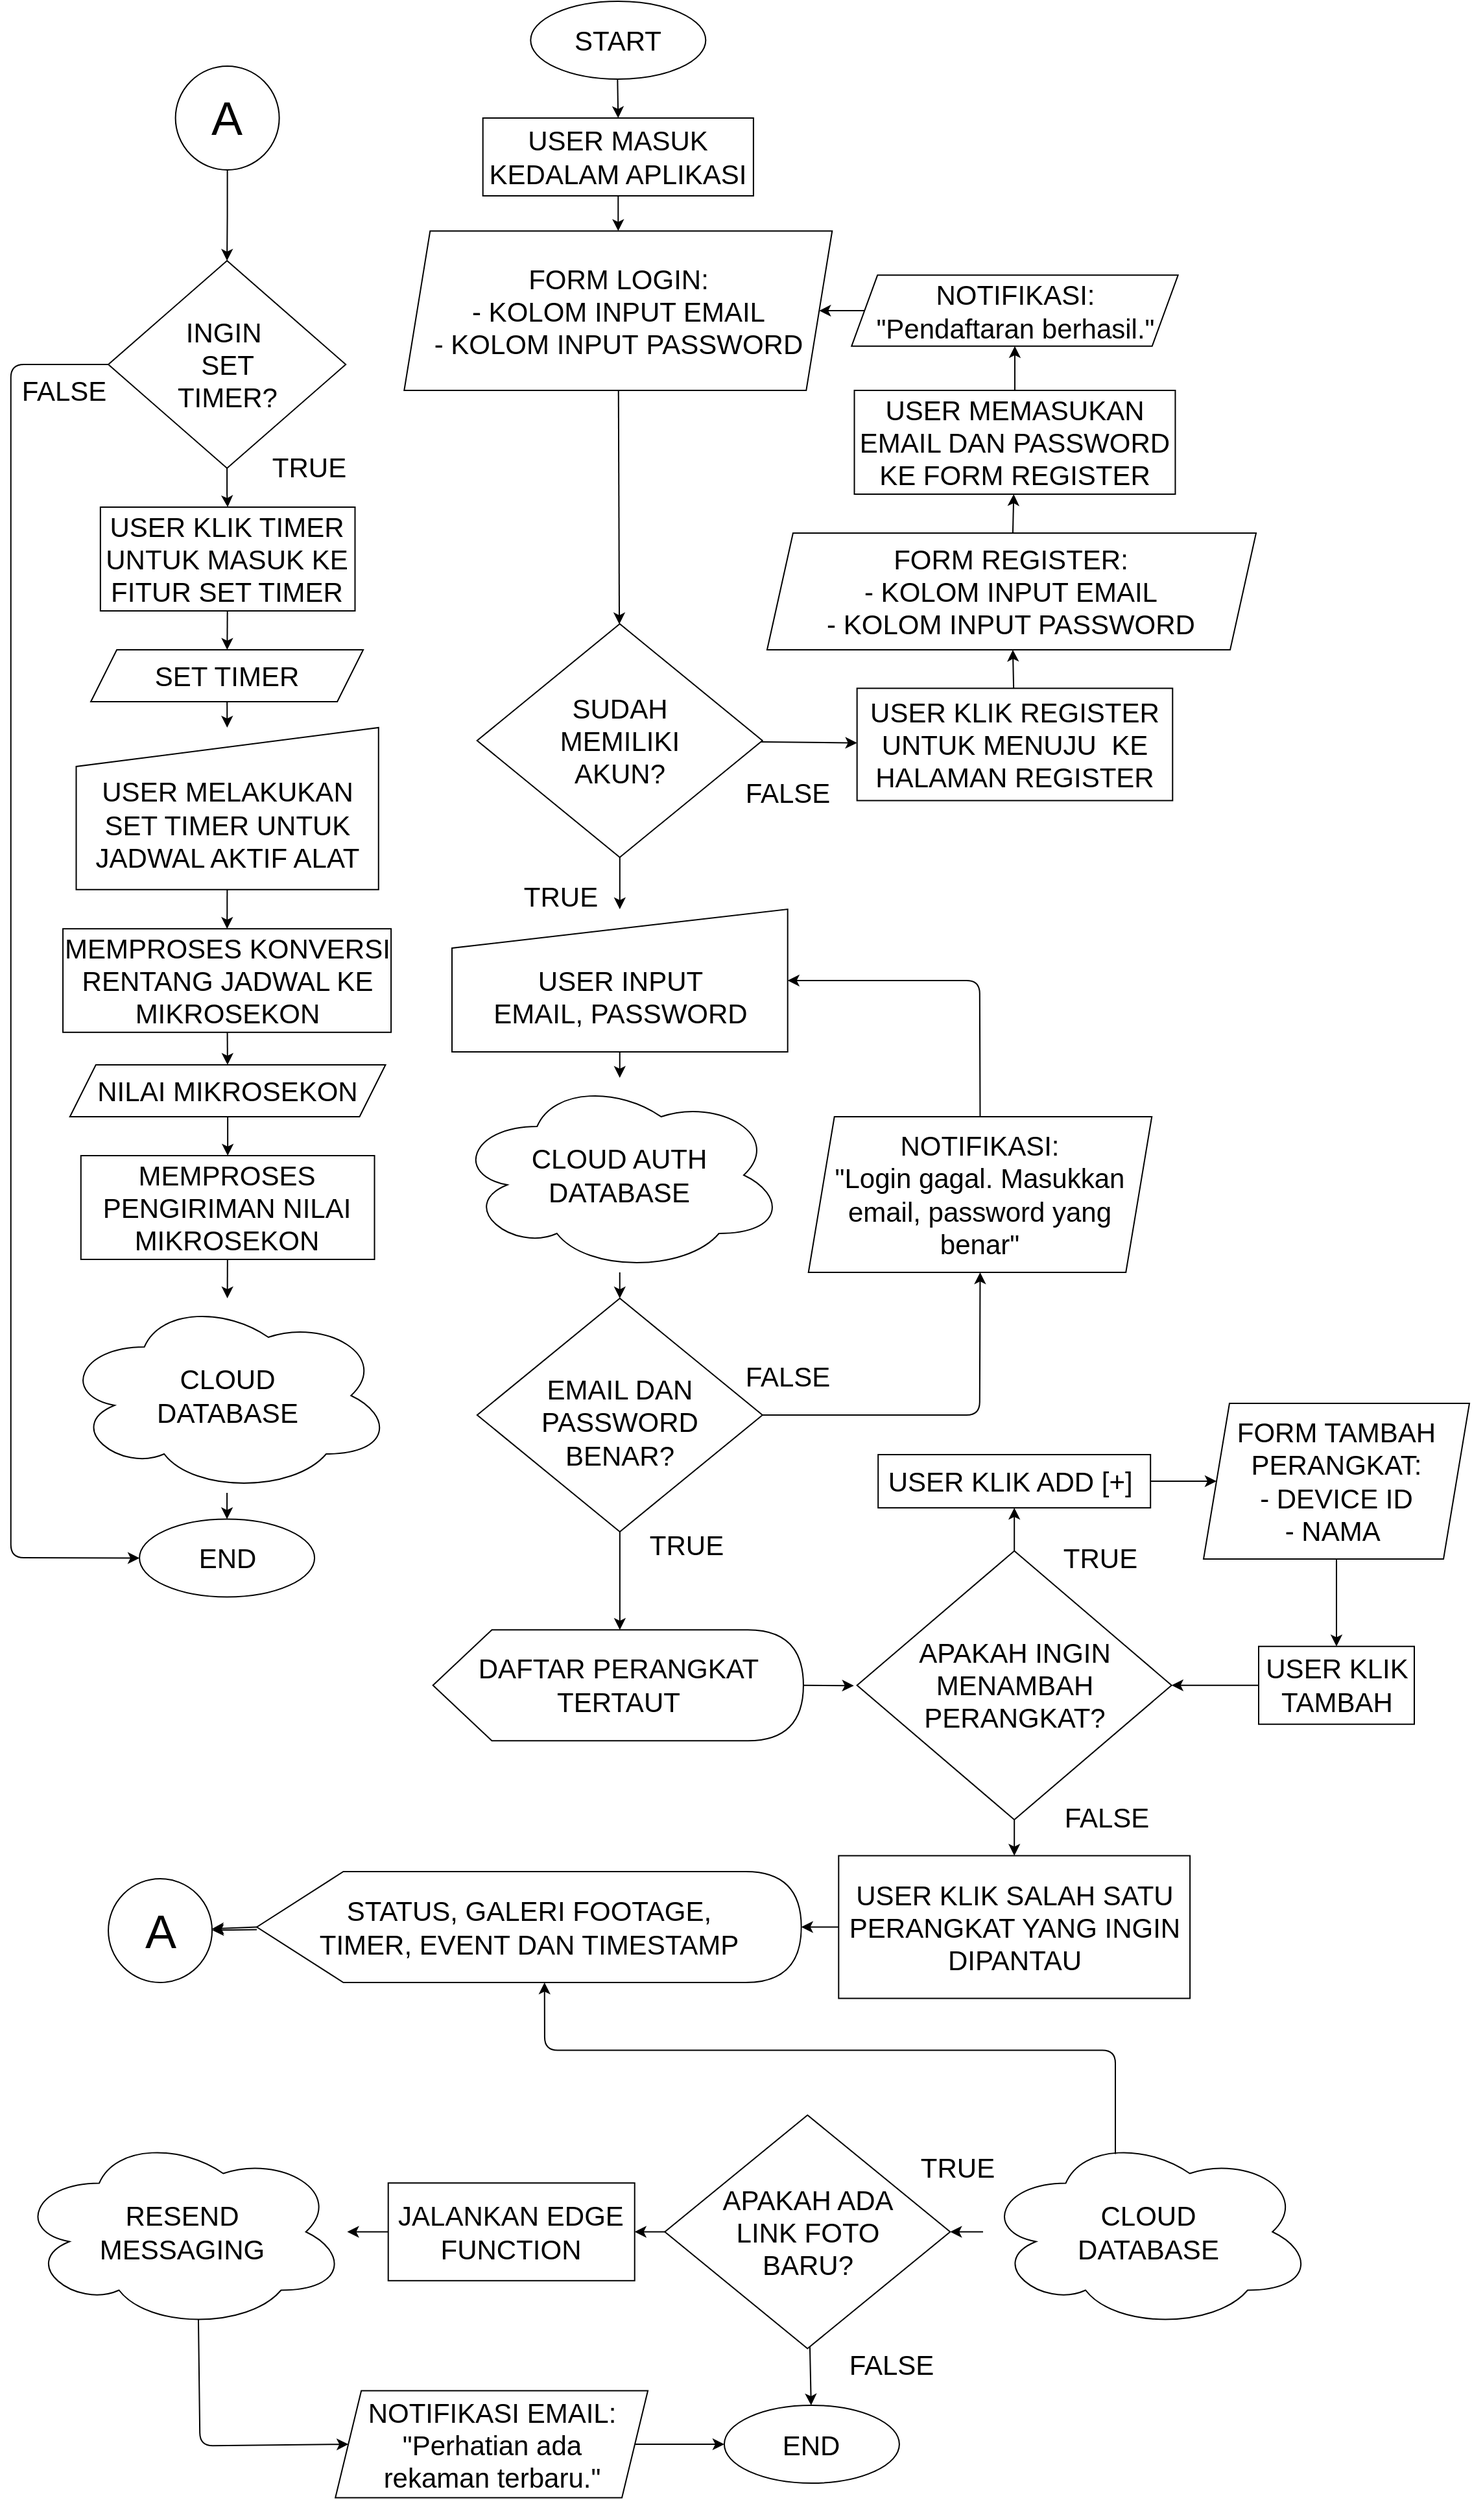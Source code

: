 <mxfile>
    <diagram id="xo71m8-ne6otC44RO2IR" name="Page-1">
        <mxGraphModel dx="758" dy="929" grid="1" gridSize="10" guides="1" tooltips="1" connect="1" arrows="1" fold="1" page="1" pageScale="1" pageWidth="850" pageHeight="1100" math="0" shadow="0">
            <root>
                <mxCell id="0"/>
                <mxCell id="1" parent="0"/>
                <mxCell id="2" value="&lt;font style=&quot;font-size: 21px;&quot;&gt;TRUE&lt;/font&gt;" style="text;html=1;align=center;verticalAlign=middle;resizable=0;points=[];autosize=1;strokeColor=none;fillColor=none;" parent="1" vertex="1">
                    <mxGeometry x="1571.36" y="1880.25" width="80" height="40" as="geometry"/>
                </mxCell>
                <mxCell id="4" style="edgeStyle=none;html=1;exitX=1;exitY=0.5;exitDx=0;exitDy=0;entryX=0.5;entryY=1;entryDx=0;entryDy=0;" parent="1" source="5" target="57" edge="1">
                    <mxGeometry relative="1" as="geometry">
                        <Array as="points">
                            <mxPoint x="1837.37" y="1800"/>
                        </Array>
                    </mxGeometry>
                </mxCell>
                <mxCell id="5" value="&lt;div&gt;&lt;font style=&quot;font-size: 21px;&quot;&gt;&lt;br&gt;&lt;/font&gt;&lt;/div&gt;&lt;font style=&quot;font-size: 21px;&quot;&gt;EMAIL DAN&lt;/font&gt;&lt;div&gt;&lt;font style=&quot;font-size: 21px;&quot;&gt;PASSWORD&lt;/font&gt;&lt;/div&gt;&lt;div&gt;&lt;div&gt;&lt;font style=&quot;font-size: 21px;&quot;&gt;BENAR?&lt;/font&gt;&lt;div&gt;&lt;br&gt;&lt;/div&gt;&lt;/div&gt;&lt;/div&gt;" style="rhombus;whiteSpace=wrap;html=1;" parent="1" vertex="1">
                    <mxGeometry x="1449.93" y="1710" width="220" height="180" as="geometry"/>
                </mxCell>
                <mxCell id="9" value="" style="edgeStyle=none;html=1;" parent="1" source="10" target="36" edge="1">
                    <mxGeometry relative="1" as="geometry"/>
                </mxCell>
                <mxCell id="10" value="&lt;font style=&quot;font-size: 21px;&quot;&gt;&lt;br&gt;USER INPUT&lt;br&gt;EMAIL, PASSWORD&lt;/font&gt;" style="shape=manualInput;whiteSpace=wrap;html=1;" parent="1" vertex="1">
                    <mxGeometry x="1430.52" y="1410" width="258.82" height="110" as="geometry"/>
                </mxCell>
                <mxCell id="11" value="" style="edgeStyle=none;html=1;" parent="1" source="12" target="78" edge="1">
                    <mxGeometry relative="1" as="geometry"/>
                </mxCell>
                <mxCell id="12" value="&lt;font style=&quot;font-size: 21px;&quot;&gt;MEMPROSES KONVERSI RENTANG JADWAL KE MIKROSEKON&lt;/font&gt;" style="whiteSpace=wrap;html=1;" parent="1" vertex="1">
                    <mxGeometry x="1130.53" y="1425.09" width="253.01" height="79.82" as="geometry"/>
                </mxCell>
                <mxCell id="13" value="" style="edgeStyle=none;html=1;" parent="1" source="14" target="53" edge="1">
                    <mxGeometry relative="1" as="geometry"/>
                </mxCell>
                <mxCell id="14" value="&lt;font style=&quot;font-size: 21px;&quot;&gt;MEMPROSES PENGIRIMAN NILAI MIKROSEKON&lt;/font&gt;" style="whiteSpace=wrap;html=1;" parent="1" vertex="1">
                    <mxGeometry x="1144.39" y="1600" width="226.37" height="80" as="geometry"/>
                </mxCell>
                <mxCell id="15" value="" style="edgeStyle=none;html=1;" parent="1" source="16" target="12" edge="1">
                    <mxGeometry relative="1" as="geometry"/>
                </mxCell>
                <mxCell id="16" value="&lt;font style=&quot;font-size: 21px;&quot;&gt;&lt;br&gt;USER MELAKUKAN SET TIMER UNTUK JADWAL AKTIF ALAT&lt;/font&gt;" style="shape=manualInput;whiteSpace=wrap;html=1;" parent="1" vertex="1">
                    <mxGeometry x="1140.76" y="1270" width="233.12" height="124.82" as="geometry"/>
                </mxCell>
                <mxCell id="34" value="&lt;font style=&quot;font-size: 21px;&quot;&gt;FALSE&lt;/font&gt;" style="text;html=1;align=center;verticalAlign=middle;resizable=0;points=[];autosize=1;strokeColor=none;fillColor=none;" parent="1" vertex="1">
                    <mxGeometry x="1644.05" y="1750" width="90" height="40" as="geometry"/>
                </mxCell>
                <mxCell id="35" value="" style="edgeStyle=none;html=1;" parent="1" source="36" target="5" edge="1">
                    <mxGeometry relative="1" as="geometry"/>
                </mxCell>
                <mxCell id="36" value="&lt;font style=&quot;font-size: 21px;&quot;&gt;CLOUD AUTH&lt;/font&gt;&lt;div&gt;&lt;font style=&quot;font-size: 21px;&quot;&gt;DATABASE&lt;/font&gt;&lt;/div&gt;" style="ellipse;shape=cloud;whiteSpace=wrap;html=1;" parent="1" vertex="1">
                    <mxGeometry x="1432.37" y="1540" width="255" height="150" as="geometry"/>
                </mxCell>
                <mxCell id="37" value="" style="edgeStyle=none;html=1;" parent="1" source="39" target="10" edge="1">
                    <mxGeometry relative="1" as="geometry"/>
                </mxCell>
                <mxCell id="38" value="" style="edgeStyle=none;html=1;" parent="1" source="39" target="44" edge="1">
                    <mxGeometry relative="1" as="geometry"/>
                </mxCell>
                <mxCell id="39" value="&lt;font style=&quot;font-size: 21px;&quot;&gt;SUDAH&lt;/font&gt;&lt;div&gt;&lt;font style=&quot;font-size: 21px;&quot;&gt;MEMILIKI&lt;/font&gt;&lt;/div&gt;&lt;div&gt;&lt;font style=&quot;font-size: 21px;&quot;&gt;AKUN?&lt;/font&gt;&lt;/div&gt;" style="rhombus;whiteSpace=wrap;html=1;" parent="1" vertex="1">
                    <mxGeometry x="1449.87" y="1190" width="220" height="180" as="geometry"/>
                </mxCell>
                <mxCell id="40" value="" style="edgeStyle=none;html=1;" parent="1" source="41" target="39" edge="1">
                    <mxGeometry relative="1" as="geometry"/>
                </mxCell>
                <mxCell id="41" value="&lt;span style=&quot;background-color: transparent;&quot;&gt;&lt;font style=&quot;font-size: 21px;&quot;&gt;FORM LOGIN:&lt;/font&gt;&lt;/span&gt;&lt;div&gt;&lt;span style=&quot;background-color: transparent; font-size: 21px;&quot;&gt;- KOLOM INPUT EMAIL&lt;/span&gt;&lt;div style=&quot;scrollbar-color: light-dark(#e2e2e2, #4b4b4b)&lt;br/&gt;&#x9;&#x9;&#x9;&#x9;&#x9;light-dark(#fbfbfb, var(--dark-panel-color));&quot;&gt;&lt;span style=&quot;scrollbar-color: light-dark(#e2e2e2, #4b4b4b)&lt;br/&gt;&#x9;&#x9;&#x9;&#x9;&#x9;light-dark(#fbfbfb, var(--dark-panel-color)); background-color: transparent; font-size: 21px;&quot;&gt;- KOLOM INPUT&amp;nbsp;&lt;/span&gt;&lt;span style=&quot;background-color: transparent; font-size: 21px;&quot;&gt;PASSWORD&lt;/span&gt;&lt;/div&gt;&lt;/div&gt;" style="shape=parallelogram;perimeter=parallelogramPerimeter;whiteSpace=wrap;html=1;fixedSize=1;" parent="1" vertex="1">
                    <mxGeometry x="1393.65" y="887.08" width="330" height="122.92" as="geometry"/>
                </mxCell>
                <mxCell id="42" value="&lt;font style=&quot;font-size: 21px;&quot;&gt;TRUE&lt;/font&gt;" style="text;html=1;align=center;verticalAlign=middle;resizable=0;points=[];autosize=1;strokeColor=none;fillColor=none;" parent="1" vertex="1">
                    <mxGeometry x="1474.15" y="1380" width="80" height="40" as="geometry"/>
                </mxCell>
                <mxCell id="43" value="" style="edgeStyle=none;html=1;" parent="1" source="44" target="70" edge="1">
                    <mxGeometry relative="1" as="geometry"/>
                </mxCell>
                <mxCell id="44" value="&lt;font style=&quot;font-size: 21px;&quot;&gt;USER KLIK REGISTER UNTUK MENUJU&amp;nbsp; KE HALAMAN REGISTER&lt;/font&gt;" style="whiteSpace=wrap;html=1;" parent="1" vertex="1">
                    <mxGeometry x="1742.83" y="1239.69" width="243.31" height="86.56" as="geometry"/>
                </mxCell>
                <mxCell id="45" value="" style="edgeStyle=none;html=1;exitX=0;exitY=0.5;exitDx=0;exitDy=0;" parent="1" source="46" target="41" edge="1">
                    <mxGeometry relative="1" as="geometry">
                        <mxPoint x="1742.83" y="829.72" as="sourcePoint"/>
                    </mxGeometry>
                </mxCell>
                <mxCell id="46" value="&lt;div&gt;&lt;font style=&quot;font-size: 21px;&quot;&gt;NOTIFIKASI: &quot;Pendaftaran berhasil.&quot;&lt;/font&gt;&lt;/div&gt;" style="shape=parallelogram;perimeter=parallelogramPerimeter;whiteSpace=wrap;html=1;fixedSize=1;" parent="1" vertex="1">
                    <mxGeometry x="1738.61" y="921.18" width="251.74" height="54.72" as="geometry"/>
                </mxCell>
                <mxCell id="47" value="&lt;font style=&quot;font-size: 21px;&quot;&gt;FALSE&lt;/font&gt;" style="text;html=1;align=center;verticalAlign=middle;resizable=0;points=[];autosize=1;strokeColor=none;fillColor=none;" parent="1" vertex="1">
                    <mxGeometry x="1644.05" y="1300" width="90" height="40" as="geometry"/>
                </mxCell>
                <mxCell id="48" value="" style="edgeStyle=none;html=1;" parent="1" source="49" target="41" edge="1">
                    <mxGeometry relative="1" as="geometry"/>
                </mxCell>
                <mxCell id="49" value="&lt;font style=&quot;font-size: 21px;&quot;&gt;USER MASUK KEDALAM APLIKASI&lt;/font&gt;" style="whiteSpace=wrap;html=1;" parent="1" vertex="1">
                    <mxGeometry x="1454.35" y="800" width="208.6" height="60" as="geometry"/>
                </mxCell>
                <mxCell id="50" value="" style="edgeStyle=none;html=1;" parent="1" source="51" target="49" edge="1">
                    <mxGeometry relative="1" as="geometry"/>
                </mxCell>
                <mxCell id="51" value="&lt;font style=&quot;font-size: 21px;&quot;&gt;START&lt;/font&gt;" style="ellipse;whiteSpace=wrap;html=1;" parent="1" vertex="1">
                    <mxGeometry x="1491.15" y="710" width="135" height="60" as="geometry"/>
                </mxCell>
                <mxCell id="52" value="" style="edgeStyle=none;html=1;" parent="1" source="53" target="73" edge="1">
                    <mxGeometry relative="1" as="geometry"/>
                </mxCell>
                <mxCell id="53" value="&lt;font style=&quot;font-size: 21px;&quot;&gt;CLOUD&lt;/font&gt;&lt;div&gt;&lt;font style=&quot;font-size: 21px;&quot;&gt;DATABASE&lt;/font&gt;&lt;/div&gt;" style="ellipse;shape=cloud;whiteSpace=wrap;html=1;" parent="1" vertex="1">
                    <mxGeometry x="1129.54" y="1710" width="255" height="150" as="geometry"/>
                </mxCell>
                <mxCell id="54" value="" style="edgeStyle=orthogonalEdgeStyle;rounded=0;orthogonalLoop=1;jettySize=auto;html=1;" parent="1" source="55" target="60" edge="1">
                    <mxGeometry relative="1" as="geometry"/>
                </mxCell>
                <mxCell id="55" value="&lt;font style=&quot;font-size: 36px;&quot;&gt;A&lt;/font&gt;" style="ellipse;whiteSpace=wrap;html=1;" parent="1" vertex="1">
                    <mxGeometry x="1217.32" y="760" width="80" height="80" as="geometry"/>
                </mxCell>
                <mxCell id="56" style="edgeStyle=none;html=1;exitX=0.5;exitY=0;exitDx=0;exitDy=0;entryX=1;entryY=0.5;entryDx=0;entryDy=0;" parent="1" source="57" target="10" edge="1">
                    <mxGeometry relative="1" as="geometry">
                        <Array as="points">
                            <mxPoint x="1837.37" y="1465"/>
                        </Array>
                    </mxGeometry>
                </mxCell>
                <mxCell id="57" value="&lt;div&gt;&lt;font style=&quot;font-size: 21px;&quot;&gt;NOTIFIKASI:&lt;/font&gt;&lt;/div&gt;&lt;div&gt;&lt;font style=&quot;font-size: 21px;&quot;&gt;&quot;Login gagal. Masukkan email, password&lt;/font&gt;&lt;span style=&quot;font-size: 21px; background-color: transparent;&quot;&gt;&amp;nbsp;yang benar&quot;&lt;/span&gt;&lt;/div&gt;" style="shape=parallelogram;perimeter=parallelogramPerimeter;whiteSpace=wrap;html=1;fixedSize=1;" parent="1" vertex="1">
                    <mxGeometry x="1705.37" y="1570" width="264.75" height="120" as="geometry"/>
                </mxCell>
                <mxCell id="58" value="" style="edgeStyle=orthogonalEdgeStyle;rounded=0;orthogonalLoop=1;jettySize=auto;html=1;" parent="1" source="60" target="62" edge="1">
                    <mxGeometry relative="1" as="geometry"/>
                </mxCell>
                <mxCell id="59" style="edgeStyle=none;html=1;exitX=0;exitY=0.5;exitDx=0;exitDy=0;entryX=0;entryY=0.5;entryDx=0;entryDy=0;" parent="1" source="60" target="73" edge="1">
                    <mxGeometry relative="1" as="geometry">
                        <Array as="points">
                            <mxPoint x="1090.37" y="990"/>
                            <mxPoint x="1090.37" y="1770"/>
                            <mxPoint x="1090.37" y="1910"/>
                        </Array>
                        <mxPoint x="1217.32" y="1850.81" as="targetPoint"/>
                    </mxGeometry>
                </mxCell>
                <mxCell id="60" value="&lt;div&gt;&lt;span style=&quot;background-color: transparent;&quot;&gt;&lt;font style=&quot;font-size: 21px;&quot;&gt;INGIN&amp;nbsp;&lt;/font&gt;&lt;/span&gt;&lt;/div&gt;&lt;div&gt;&lt;span style=&quot;background-color: transparent;&quot;&gt;&lt;font style=&quot;font-size: 21px;&quot;&gt;SET&lt;/font&gt;&lt;/span&gt;&lt;/div&gt;&lt;div&gt;&lt;span style=&quot;background-color: transparent;&quot;&gt;&lt;font style=&quot;font-size: 21px;&quot;&gt;TIMER?&lt;/font&gt;&lt;/span&gt;&lt;/div&gt;" style="rhombus;whiteSpace=wrap;html=1;" parent="1" vertex="1">
                    <mxGeometry x="1165.53" y="910" width="183.05" height="160" as="geometry"/>
                </mxCell>
                <mxCell id="61" value="" style="edgeStyle=none;html=1;" parent="1" source="62" target="76" edge="1">
                    <mxGeometry relative="1" as="geometry"/>
                </mxCell>
                <mxCell id="62" value="&lt;font style=&quot;font-size: 21px;&quot;&gt;USER KLIK TIMER UNTUK MASUK KE FITUR SET TIMER&lt;/font&gt;" style="whiteSpace=wrap;html=1;" parent="1" vertex="1">
                    <mxGeometry x="1159.42" y="1100" width="196.32" height="80" as="geometry"/>
                </mxCell>
                <mxCell id="63" value="&lt;font style=&quot;font-size: 21px;&quot;&gt;TRUE&lt;/font&gt;" style="text;html=1;align=center;verticalAlign=middle;resizable=0;points=[];autosize=1;strokeColor=none;fillColor=none;" parent="1" vertex="1">
                    <mxGeometry x="1280.22" y="1048.63" width="80" height="40" as="geometry"/>
                </mxCell>
                <mxCell id="64" value="&lt;font style=&quot;font-size: 21px;&quot;&gt;FALSE&lt;/font&gt;" style="text;html=1;align=center;verticalAlign=middle;resizable=0;points=[];autosize=1;strokeColor=none;fillColor=none;" parent="1" vertex="1">
                    <mxGeometry x="1085.56" y="990" width="90" height="40" as="geometry"/>
                </mxCell>
                <mxCell id="69" value="" style="edgeStyle=none;html=1;" parent="1" source="70" target="72" edge="1">
                    <mxGeometry relative="1" as="geometry"/>
                </mxCell>
                <mxCell id="70" value="&lt;div&gt;&lt;font style=&quot;font-size: 21px;&quot;&gt;FORM&amp;nbsp;&lt;span style=&quot;background-color: transparent;&quot;&gt;REGISTER:&lt;/span&gt;&lt;/font&gt;&lt;/div&gt;&lt;div&gt;&lt;span style=&quot;background-color: transparent; font-size: 21px;&quot;&gt;- KOLOM INPUT EMAIL&lt;/span&gt;&lt;/div&gt;&lt;div&gt;&lt;span style=&quot;background-color: transparent; font-size: 21px;&quot;&gt;- KOLOM INPUT PASSWORD&lt;/span&gt;&lt;/div&gt;" style="shape=parallelogram;perimeter=parallelogramPerimeter;whiteSpace=wrap;html=1;fixedSize=1;" parent="1" vertex="1">
                    <mxGeometry x="1673.48" y="1120" width="377.04" height="90" as="geometry"/>
                </mxCell>
                <mxCell id="71" value="" style="edgeStyle=none;html=1;" parent="1" source="72" target="46" edge="1">
                    <mxGeometry relative="1" as="geometry"/>
                </mxCell>
                <mxCell id="72" value="&lt;font style=&quot;font-size: 21px;&quot;&gt;USER MEMASUKAN EMAIL DAN PASSWORD KE FORM REGISTER&lt;/font&gt;" style="whiteSpace=wrap;html=1;" parent="1" vertex="1">
                    <mxGeometry x="1740.76" y="1010" width="247.46" height="80" as="geometry"/>
                </mxCell>
                <mxCell id="73" value="&lt;font style=&quot;font-size: 21px;&quot;&gt;END&lt;/font&gt;" style="ellipse;whiteSpace=wrap;html=1;" parent="1" vertex="1">
                    <mxGeometry x="1189.54" y="1880.25" width="135" height="60" as="geometry"/>
                </mxCell>
                <mxCell id="75" value="" style="edgeStyle=none;html=1;" parent="1" source="76" target="16" edge="1">
                    <mxGeometry relative="1" as="geometry"/>
                </mxCell>
                <mxCell id="76" value="&lt;div&gt;&lt;span style=&quot;font-size: 21px; background-color: transparent;&quot;&gt;SET TIMER&lt;/span&gt;&lt;br&gt;&lt;/div&gt;" style="shape=parallelogram;perimeter=parallelogramPerimeter;whiteSpace=wrap;html=1;fixedSize=1;" parent="1" vertex="1">
                    <mxGeometry x="1152.05" y="1210" width="210" height="40" as="geometry"/>
                </mxCell>
                <mxCell id="77" value="" style="edgeStyle=none;html=1;" parent="1" source="78" target="14" edge="1">
                    <mxGeometry relative="1" as="geometry"/>
                </mxCell>
                <mxCell id="78" value="&lt;div&gt;&lt;span style=&quot;font-size: 21px;&quot;&gt;NILAI MIKROSEKON&lt;/span&gt;&lt;/div&gt;" style="shape=parallelogram;perimeter=parallelogramPerimeter;whiteSpace=wrap;html=1;fixedSize=1;" parent="1" vertex="1">
                    <mxGeometry x="1135.91" y="1530" width="243.33" height="40" as="geometry"/>
                </mxCell>
                <mxCell id="104" value="" style="edgeStyle=none;html=1;entryX=1;entryY=0.5;entryDx=0;entryDy=0;entryPerimeter=0;" parent="1" edge="1">
                    <mxGeometry relative="1" as="geometry">
                        <mxPoint x="2249.31" y="3920.25" as="targetPoint"/>
                        <Array as="points">
                            <mxPoint x="2295" y="4075"/>
                            <mxPoint x="2295" y="3920"/>
                        </Array>
                    </mxGeometry>
                </mxCell>
                <mxCell id="303" value="" style="edgeStyle=none;html=1;exitX=1;exitY=0.5;exitDx=0;exitDy=0;exitPerimeter=0;" parent="1" source="322" edge="1">
                    <mxGeometry relative="1" as="geometry">
                        <mxPoint x="1705.37" y="2005.62" as="sourcePoint"/>
                        <mxPoint x="1740.37" y="2008.62" as="targetPoint"/>
                    </mxGeometry>
                </mxCell>
                <mxCell id="321" value="" style="edgeStyle=none;html=1;exitX=0;exitY=0.5;exitDx=0;exitDy=0;exitPerimeter=0;" parent="1" source="344" target="320" edge="1">
                    <mxGeometry relative="1" as="geometry">
                        <mxPoint x="1191.229" y="1943.629" as="sourcePoint"/>
                    </mxGeometry>
                </mxCell>
                <mxCell id="308" value="" style="edgeStyle=none;html=1;" parent="1" source="309" target="312" edge="1">
                    <mxGeometry relative="1" as="geometry"/>
                </mxCell>
                <mxCell id="309" value="&lt;font style=&quot;font-size: 21px;&quot;&gt;CLOUD&lt;/font&gt;&lt;div&gt;&lt;font style=&quot;font-size: 21px;&quot;&gt;DATABASE&lt;/font&gt;&lt;/div&gt;" style="ellipse;shape=cloud;whiteSpace=wrap;html=1;" parent="1" vertex="1">
                    <mxGeometry x="1840" y="2354.75" width="255" height="150" as="geometry"/>
                </mxCell>
                <mxCell id="310" value="" style="edgeStyle=none;html=1;" parent="1" source="312" target="314" edge="1">
                    <mxGeometry relative="1" as="geometry"/>
                </mxCell>
                <mxCell id="311" value="" style="edgeStyle=none;html=1;" parent="1" source="312" target="319" edge="1">
                    <mxGeometry relative="1" as="geometry"/>
                </mxCell>
                <mxCell id="312" value="&lt;span style=&quot;font-size: 21px;&quot;&gt;APAKAH ADA&lt;/span&gt;&lt;div&gt;&lt;span style=&quot;font-size: 21px;&quot;&gt;LINK FOTO&lt;/span&gt;&lt;/div&gt;&lt;div&gt;&lt;span style=&quot;font-size: 21px;&quot;&gt;BARU?&lt;/span&gt;&lt;/div&gt;" style="rhombus;whiteSpace=wrap;html=1;" parent="1" vertex="1">
                    <mxGeometry x="1594.64" y="2339.75" width="220" height="180" as="geometry"/>
                </mxCell>
                <mxCell id="313" value="" style="edgeStyle=none;html=1;" parent="1" source="314" target="316" edge="1">
                    <mxGeometry relative="1" as="geometry"/>
                </mxCell>
                <mxCell id="314" value="&lt;font style=&quot;font-size: 21px;&quot;&gt;JALANKAN EDGE FUNCTION&lt;/font&gt;" style="whiteSpace=wrap;html=1;" parent="1" vertex="1">
                    <mxGeometry x="1381.36" y="2392.09" width="190" height="75.31" as="geometry"/>
                </mxCell>
                <mxCell id="315" style="edgeStyle=none;html=1;exitX=0.55;exitY=0.95;exitDx=0;exitDy=0;exitPerimeter=0;entryX=0;entryY=0.5;entryDx=0;entryDy=0;" parent="1" source="316" target="318" edge="1">
                    <mxGeometry relative="1" as="geometry">
                        <Array as="points">
                            <mxPoint x="1236.21" y="2594.75"/>
                        </Array>
                    </mxGeometry>
                </mxCell>
                <mxCell id="316" value="&lt;span style=&quot;font-size: 21px;&quot;&gt;RESEND&lt;/span&gt;&lt;br&gt;&lt;div&gt;&lt;font style=&quot;font-size: 21px;&quot;&gt;MESSAGING&lt;/font&gt;&lt;/div&gt;" style="ellipse;shape=cloud;whiteSpace=wrap;html=1;" parent="1" vertex="1">
                    <mxGeometry x="1094.73" y="2354.75" width="255" height="150" as="geometry"/>
                </mxCell>
                <mxCell id="317" value="" style="edgeStyle=none;html=1;" parent="1" source="318" target="319" edge="1">
                    <mxGeometry relative="1" as="geometry"/>
                </mxCell>
                <mxCell id="318" value="&lt;font style=&quot;font-size: 21px;&quot;&gt;NOTIFIKASI EMAIL:&lt;/font&gt;&lt;div&gt;&lt;font style=&quot;font-size: 21px;&quot;&gt;&quot;Perhatian ada&lt;/font&gt;&lt;/div&gt;&lt;div&gt;&lt;font style=&quot;font-size: 21px;&quot;&gt;rekaman terbaru.&quot;&lt;/font&gt;&lt;/div&gt;" style="shape=parallelogram;perimeter=parallelogramPerimeter;whiteSpace=wrap;html=1;fixedSize=1;" parent="1" vertex="1">
                    <mxGeometry x="1340.59" y="2552.25" width="240.94" height="82.5" as="geometry"/>
                </mxCell>
                <mxCell id="319" value="&lt;font style=&quot;font-size: 21px;&quot;&gt;END&lt;/font&gt;" style="ellipse;whiteSpace=wrap;html=1;" parent="1" vertex="1">
                    <mxGeometry x="1640.46" y="2563.5" width="135" height="60" as="geometry"/>
                </mxCell>
                <mxCell id="320" value="&lt;font style=&quot;font-size: 36px;&quot;&gt;A&lt;/font&gt;" style="ellipse;whiteSpace=wrap;html=1;" parent="1" vertex="1">
                    <mxGeometry x="1165.53" y="2157.5" width="80" height="80" as="geometry"/>
                </mxCell>
                <mxCell id="322" value="&lt;span style=&quot;font-size: 21px;&quot;&gt;DAFTAR PERANGKAT TERTAUT&lt;/span&gt;" style="shape=display;whiteSpace=wrap;html=1;size=0.159;" vertex="1" parent="1">
                    <mxGeometry x="1415.84" y="1965.62" width="285.63" height="85.5" as="geometry"/>
                </mxCell>
                <mxCell id="336" value="" style="edgeStyle=none;html=1;" edge="1" parent="1" source="325" target="327">
                    <mxGeometry relative="1" as="geometry"/>
                </mxCell>
                <mxCell id="342" value="" style="edgeStyle=none;html=1;" edge="1" parent="1" source="325" target="341">
                    <mxGeometry relative="1" as="geometry"/>
                </mxCell>
                <mxCell id="325" value="&lt;div&gt;&lt;span style=&quot;font-size: 21px; background-color: transparent;&quot;&gt;APAKAH INGIN MENAMBAH PERANGKAT?&lt;/span&gt;&lt;/div&gt;" style="rhombus;whiteSpace=wrap;html=1;" vertex="1" parent="1">
                    <mxGeometry x="1742.83" y="1904.75" width="242.54" height="207.25" as="geometry"/>
                </mxCell>
                <mxCell id="326" value="&lt;font style=&quot;font-size: 21px;&quot;&gt;TRUE&lt;/font&gt;" style="text;html=1;align=center;verticalAlign=middle;resizable=0;points=[];autosize=1;strokeColor=none;fillColor=none;" vertex="1" parent="1">
                    <mxGeometry x="1890.12" y="1890" width="80" height="40" as="geometry"/>
                </mxCell>
                <mxCell id="337" value="" style="edgeStyle=none;html=1;" edge="1" parent="1" source="327" target="332">
                    <mxGeometry relative="1" as="geometry"/>
                </mxCell>
                <mxCell id="327" value="&lt;font style=&quot;font-size: 21px;&quot;&gt;USER KLIK ADD [+]&amp;nbsp;&lt;/font&gt;" style="whiteSpace=wrap;html=1;" vertex="1" parent="1">
                    <mxGeometry x="1759.1" y="1830.51" width="210" height="41.03" as="geometry"/>
                </mxCell>
                <mxCell id="339" value="" style="edgeStyle=none;html=1;" edge="1" parent="1" target="338">
                    <mxGeometry relative="1" as="geometry">
                        <mxPoint x="2112.5" y="1900.26" as="sourcePoint"/>
                    </mxGeometry>
                </mxCell>
                <mxCell id="332" value="&lt;font style=&quot;font-size: 21px;&quot;&gt;FORM TAMBAH &lt;/font&gt;&lt;font style=&quot;font-size: 21px;&quot;&gt;PERANGKAT:&lt;/font&gt;&lt;div&gt;&lt;font style=&quot;font-size: 21px;&quot;&gt;- DEVICE ID&lt;/font&gt;&lt;/div&gt;&lt;div&gt;&lt;font style=&quot;font-size: 21px;&quot;&gt;- NAMA&amp;nbsp;&lt;/font&gt;&lt;/div&gt;" style="shape=parallelogram;perimeter=parallelogramPerimeter;whiteSpace=wrap;html=1;fixedSize=1;" vertex="1" parent="1">
                    <mxGeometry x="2010" y="1791.03" width="205" height="120" as="geometry"/>
                </mxCell>
                <mxCell id="335" style="edgeStyle=none;html=1;exitX=0.5;exitY=1;exitDx=0;exitDy=0;entryX=0;entryY=0;entryDx=144.095;entryDy=0;entryPerimeter=0;" edge="1" parent="1" source="5" target="322">
                    <mxGeometry relative="1" as="geometry"/>
                </mxCell>
                <mxCell id="340" value="" style="edgeStyle=none;html=1;" edge="1" parent="1" source="338" target="325">
                    <mxGeometry relative="1" as="geometry"/>
                </mxCell>
                <mxCell id="338" value="&lt;font style=&quot;font-size: 21px;&quot;&gt;USER KLIK TAMBAH&lt;/font&gt;" style="whiteSpace=wrap;html=1;" vertex="1" parent="1">
                    <mxGeometry x="2052.5" y="1978.37" width="120" height="60" as="geometry"/>
                </mxCell>
                <mxCell id="345" value="" style="edgeStyle=none;html=1;" edge="1" parent="1" source="341" target="344">
                    <mxGeometry relative="1" as="geometry"/>
                </mxCell>
                <mxCell id="341" value="&lt;font style=&quot;font-size: 21px;&quot;&gt;USER KLIK SALAH SATU PERANGKAT YANG INGIN DIPANTAU&lt;/font&gt;" style="whiteSpace=wrap;html=1;" vertex="1" parent="1">
                    <mxGeometry x="1728.65" y="2139.75" width="270.9" height="110" as="geometry"/>
                </mxCell>
                <mxCell id="352" value="" style="edgeStyle=none;html=1;" edge="1" parent="1" source="344" target="320">
                    <mxGeometry relative="1" as="geometry"/>
                </mxCell>
                <mxCell id="344" value="&lt;font style=&quot;font-size: 21px;&quot;&gt;STATUS, GALERI&amp;nbsp;&lt;/font&gt;&lt;span style=&quot;font-size: 21px; background-color: transparent;&quot;&gt;FOOTAGE, TIMER,&amp;nbsp;&lt;/span&gt;&lt;span style=&quot;background-color: transparent; font-size: 21px;&quot;&gt;EVENT DAN TIMESTAMP&lt;/span&gt;" style="shape=display;whiteSpace=wrap;html=1;size=0.159;" vertex="1" parent="1">
                    <mxGeometry x="1280" y="2152" width="419.85" height="85.5" as="geometry"/>
                </mxCell>
                <mxCell id="348" value="&lt;font style=&quot;font-size: 21px;&quot;&gt;FALSE&lt;/font&gt;" style="text;html=1;align=center;verticalAlign=middle;resizable=0;points=[];autosize=1;strokeColor=none;fillColor=none;" vertex="1" parent="1">
                    <mxGeometry x="1890.12" y="2089.75" width="90" height="40" as="geometry"/>
                </mxCell>
                <mxCell id="349" value="&lt;font style=&quot;font-size: 21px;&quot;&gt;FALSE&lt;/font&gt;" style="text;html=1;align=center;verticalAlign=middle;resizable=0;points=[];autosize=1;strokeColor=none;fillColor=none;" vertex="1" parent="1">
                    <mxGeometry x="1723.65" y="2512.25" width="90" height="40" as="geometry"/>
                </mxCell>
                <mxCell id="350" value="&lt;font style=&quot;font-size: 21px;&quot;&gt;TRUE&lt;/font&gt;" style="text;html=1;align=center;verticalAlign=middle;resizable=0;points=[];autosize=1;strokeColor=none;fillColor=none;" vertex="1" parent="1">
                    <mxGeometry x="1780.0" y="2359.75" width="80" height="40" as="geometry"/>
                </mxCell>
                <mxCell id="351" style="edgeStyle=none;html=1;exitX=0.4;exitY=0.1;exitDx=0;exitDy=0;exitPerimeter=0;entryX=0;entryY=0;entryDx=221.851;entryDy=85.5;entryPerimeter=0;" edge="1" parent="1" source="309" target="344">
                    <mxGeometry relative="1" as="geometry">
                        <Array as="points">
                            <mxPoint x="1942" y="2289.75"/>
                            <mxPoint x="1502" y="2289.75"/>
                        </Array>
                    </mxGeometry>
                </mxCell>
            </root>
        </mxGraphModel>
    </diagram>
</mxfile>